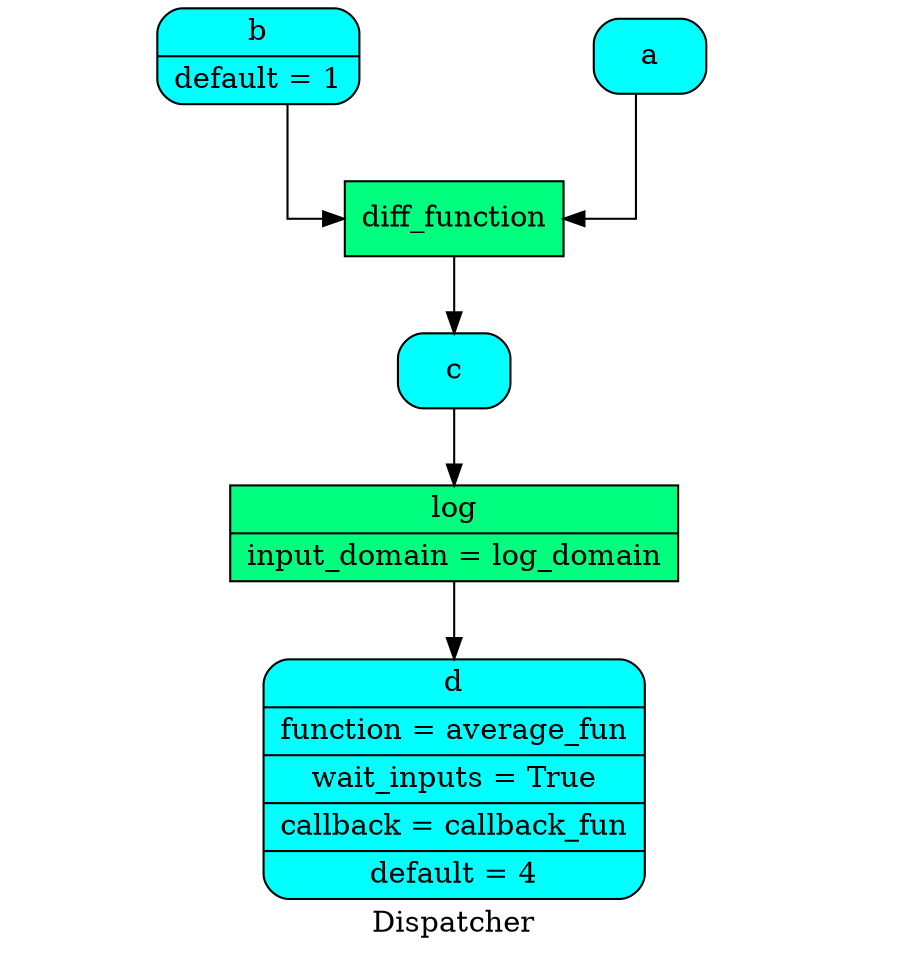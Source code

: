digraph Dispatcher {
	graph [ratio=1]
	node [style=filled]
	splines = ortho
	label = "Dispatcher"
		Dispatcher_6013051498004961488 [label="{ diff_function  }" fillcolor=springgreen shape=record]
		"Dispatcher_-427784935824896063" [label="{ b | default = 1 }" fillcolor=cyan shape=Mrecord]
		"Dispatcher_-6866225254170713515" [label="{ d | function = average_fun | wait_inputs = True | callback = callback_fun | default = 4 }" fillcolor=cyan shape=Mrecord]
		Dispatcher_5626300579074633926 [label="{ c  }" fillcolor=cyan shape=Mrecord]
		"Dispatcher_-3574468403947108869" [label="{ a  }" fillcolor=cyan shape=Mrecord]
		"Dispatcher_-7227856657863221857" [label="{ log | input_domain = log_domain }" fillcolor=springgreen shape=record]
			Dispatcher_6013051498004961488 -> Dispatcher_5626300579074633926
			"Dispatcher_-427784935824896063" -> Dispatcher_6013051498004961488
			Dispatcher_5626300579074633926 -> "Dispatcher_-7227856657863221857"
			"Dispatcher_-3574468403947108869" -> Dispatcher_6013051498004961488
			"Dispatcher_-7227856657863221857" -> "Dispatcher_-6866225254170713515"
}